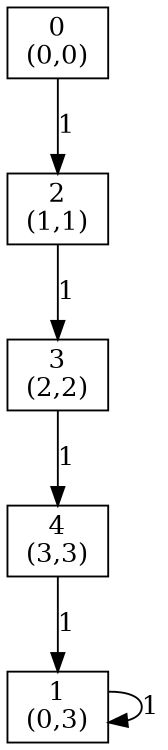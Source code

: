 digraph P {
size="8,5"
node [shape=box];
0 -> 2 [ label="1" ];
1 -> 1 [ label="1" ];
2 -> 3 [ label="1" ];
3 -> 4 [ label="1" ];
4 -> 1 [ label="1" ];
0 [label="0\n(0,0)"];
1 [label="1\n(0,3)"];
2 [label="2\n(1,1)"];
3 [label="3\n(2,2)"];
4 [label="4\n(3,3)"];
}
